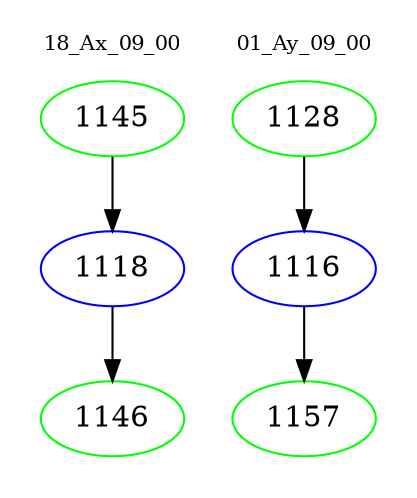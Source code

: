 digraph{
subgraph cluster_0 {
color = white
label = "18_Ax_09_00";
fontsize=10;
T0_1145 [label="1145", color="green"]
T0_1145 -> T0_1118 [color="black"]
T0_1118 [label="1118", color="blue"]
T0_1118 -> T0_1146 [color="black"]
T0_1146 [label="1146", color="green"]
}
subgraph cluster_1 {
color = white
label = "01_Ay_09_00";
fontsize=10;
T1_1128 [label="1128", color="green"]
T1_1128 -> T1_1116 [color="black"]
T1_1116 [label="1116", color="blue"]
T1_1116 -> T1_1157 [color="black"]
T1_1157 [label="1157", color="green"]
}
}
